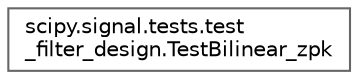 digraph "Graphical Class Hierarchy"
{
 // LATEX_PDF_SIZE
  bgcolor="transparent";
  edge [fontname=Helvetica,fontsize=10,labelfontname=Helvetica,labelfontsize=10];
  node [fontname=Helvetica,fontsize=10,shape=box,height=0.2,width=0.4];
  rankdir="LR";
  Node0 [id="Node000000",label="scipy.signal.tests.test\l_filter_design.TestBilinear_zpk",height=0.2,width=0.4,color="grey40", fillcolor="white", style="filled",URL="$de/d17/classscipy_1_1signal_1_1tests_1_1test__filter__design_1_1TestBilinear__zpk.html",tooltip=" "];
}
